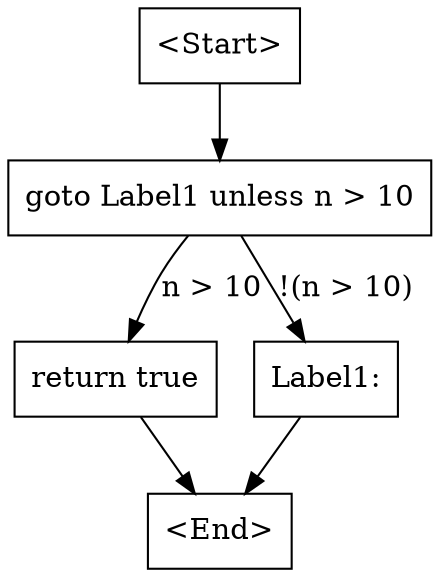 digraph G {
    N0 [label = "<Start>", shape = box]
    N1 [label = "goto Label1 unless n > 10", shape = box]
    N2 [label = "return true", shape = box]
    N3 [label = "Label1:", shape = box]
    N4 [label = "<End>", shape = box]
    N0 -> N1 [label = ""]
    N1 -> N3 [label = "!(n > 10)"]
    N1 -> N2 [label = "n > 10"]
    N2 -> N4 [label = ""]
    N3 -> N4 [label = ""]
}
